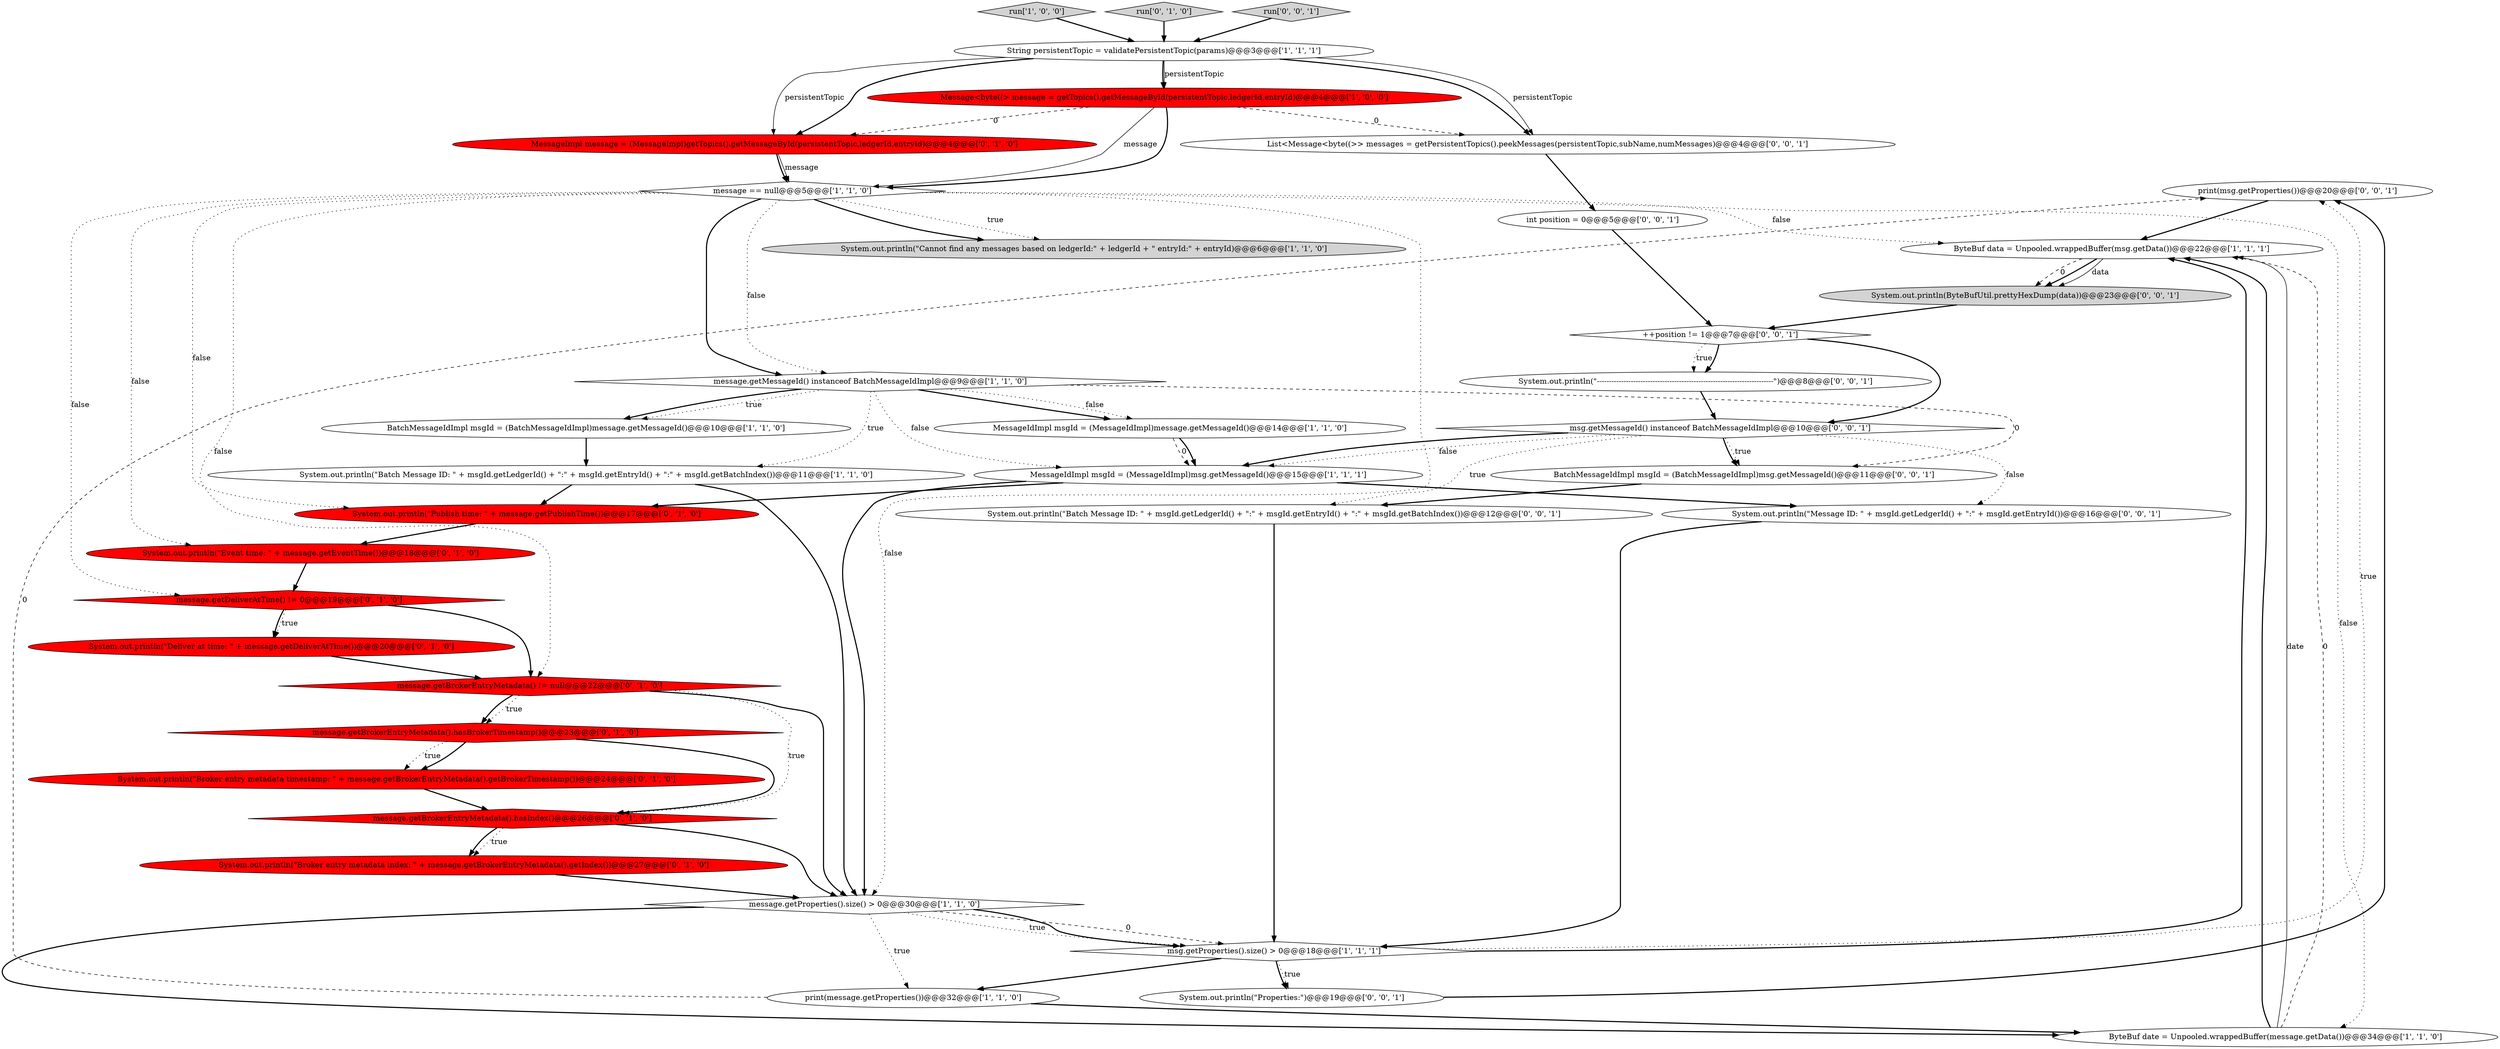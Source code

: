 digraph {
31 [style = filled, label = "print(msg.getProperties())@@@20@@@['0', '0', '1']", fillcolor = white, shape = ellipse image = "AAA0AAABBB3BBB"];
1 [style = filled, label = "print(message.getProperties())@@@32@@@['1', '1', '0']", fillcolor = white, shape = ellipse image = "AAA0AAABBB1BBB"];
10 [style = filled, label = "msg.getProperties().size() > 0@@@18@@@['1', '1', '1']", fillcolor = white, shape = diamond image = "AAA0AAABBB1BBB"];
28 [style = filled, label = "System.out.println(\"Batch Message ID: \" + msgId.getLedgerId() + \":\" + msgId.getEntryId() + \":\" + msgId.getBatchIndex())@@@12@@@['0', '0', '1']", fillcolor = white, shape = ellipse image = "AAA0AAABBB3BBB"];
24 [style = filled, label = "message.getDeliverAtTime() != 0@@@19@@@['0', '1', '0']", fillcolor = red, shape = diamond image = "AAA1AAABBB2BBB"];
26 [style = filled, label = "msg.getMessageId() instanceof BatchMessageIdImpl@@@10@@@['0', '0', '1']", fillcolor = white, shape = diamond image = "AAA0AAABBB3BBB"];
23 [style = filled, label = "System.out.println(\"Broker entry metadata index: \" + message.getBrokerEntryMetadata().getIndex())@@@27@@@['0', '1', '0']", fillcolor = red, shape = ellipse image = "AAA1AAABBB2BBB"];
22 [style = filled, label = "message.getBrokerEntryMetadata() != null@@@22@@@['0', '1', '0']", fillcolor = red, shape = diamond image = "AAA1AAABBB2BBB"];
25 [style = filled, label = "System.out.println(\"Deliver at time: \" + message.getDeliverAtTime())@@@20@@@['0', '1', '0']", fillcolor = red, shape = ellipse image = "AAA1AAABBB2BBB"];
8 [style = filled, label = "MessageIdImpl msgId = (MessageIdImpl)msg.getMessageId()@@@15@@@['1', '1', '1']", fillcolor = white, shape = ellipse image = "AAA0AAABBB1BBB"];
27 [style = filled, label = "List<Message<byte((>> messages = getPersistentTopics().peekMessages(persistentTopic,subName,numMessages)@@@4@@@['0', '0', '1']", fillcolor = white, shape = ellipse image = "AAA0AAABBB3BBB"];
6 [style = filled, label = "message.getProperties().size() > 0@@@30@@@['1', '1', '0']", fillcolor = white, shape = diamond image = "AAA0AAABBB1BBB"];
16 [style = filled, label = "System.out.println(\"Event time: \" + message.getEventTime())@@@18@@@['0', '1', '0']", fillcolor = red, shape = ellipse image = "AAA1AAABBB2BBB"];
36 [style = filled, label = "System.out.println(\"Properties:\")@@@19@@@['0', '0', '1']", fillcolor = white, shape = ellipse image = "AAA0AAABBB3BBB"];
7 [style = filled, label = "run['1', '0', '0']", fillcolor = lightgray, shape = diamond image = "AAA0AAABBB1BBB"];
4 [style = filled, label = "ByteBuf data = Unpooled.wrappedBuffer(msg.getData())@@@22@@@['1', '1', '1']", fillcolor = white, shape = ellipse image = "AAA0AAABBB1BBB"];
5 [style = filled, label = "message.getMessageId() instanceof BatchMessageIdImpl@@@9@@@['1', '1', '0']", fillcolor = white, shape = diamond image = "AAA0AAABBB1BBB"];
9 [style = filled, label = "Message<byte((> message = getTopics().getMessageById(persistentTopic,ledgerId,entryId)@@@4@@@['1', '0', '0']", fillcolor = red, shape = ellipse image = "AAA1AAABBB1BBB"];
15 [style = filled, label = "System.out.println(\"Publish time: \" + message.getPublishTime())@@@17@@@['0', '1', '0']", fillcolor = red, shape = ellipse image = "AAA1AAABBB2BBB"];
35 [style = filled, label = "BatchMessageIdImpl msgId = (BatchMessageIdImpl)msg.getMessageId()@@@11@@@['0', '0', '1']", fillcolor = white, shape = ellipse image = "AAA0AAABBB3BBB"];
32 [style = filled, label = "++position != 1@@@7@@@['0', '0', '1']", fillcolor = white, shape = diamond image = "AAA0AAABBB3BBB"];
18 [style = filled, label = "run['0', '1', '0']", fillcolor = lightgray, shape = diamond image = "AAA0AAABBB2BBB"];
20 [style = filled, label = "MessageImpl message = (MessageImpl)getTopics().getMessageById(persistentTopic,ledgerId,entryId)@@@4@@@['0', '1', '0']", fillcolor = red, shape = ellipse image = "AAA1AAABBB2BBB"];
0 [style = filled, label = "BatchMessageIdImpl msgId = (BatchMessageIdImpl)message.getMessageId()@@@10@@@['1', '1', '0']", fillcolor = white, shape = ellipse image = "AAA0AAABBB1BBB"];
12 [style = filled, label = "message == null@@@5@@@['1', '1', '0']", fillcolor = white, shape = diamond image = "AAA0AAABBB1BBB"];
29 [style = filled, label = "System.out.println(\"-------------------------------------------------------------------------\")@@@8@@@['0', '0', '1']", fillcolor = white, shape = ellipse image = "AAA0AAABBB3BBB"];
3 [style = filled, label = "String persistentTopic = validatePersistentTopic(params)@@@3@@@['1', '1', '1']", fillcolor = white, shape = ellipse image = "AAA0AAABBB1BBB"];
13 [style = filled, label = "MessageIdImpl msgId = (MessageIdImpl)message.getMessageId()@@@14@@@['1', '1', '0']", fillcolor = white, shape = ellipse image = "AAA0AAABBB1BBB"];
34 [style = filled, label = "int position = 0@@@5@@@['0', '0', '1']", fillcolor = white, shape = ellipse image = "AAA0AAABBB3BBB"];
33 [style = filled, label = "System.out.println(ByteBufUtil.prettyHexDump(data))@@@23@@@['0', '0', '1']", fillcolor = lightgray, shape = ellipse image = "AAA0AAABBB3BBB"];
21 [style = filled, label = "System.out.println(\"Broker entry metadata timestamp: \" + message.getBrokerEntryMetadata().getBrokerTimestamp())@@@24@@@['0', '1', '0']", fillcolor = red, shape = ellipse image = "AAA1AAABBB2BBB"];
11 [style = filled, label = "ByteBuf date = Unpooled.wrappedBuffer(message.getData())@@@34@@@['1', '1', '0']", fillcolor = white, shape = ellipse image = "AAA0AAABBB1BBB"];
14 [style = filled, label = "System.out.println(\"Batch Message ID: \" + msgId.getLedgerId() + \":\" + msgId.getEntryId() + \":\" + msgId.getBatchIndex())@@@11@@@['1', '1', '0']", fillcolor = white, shape = ellipse image = "AAA0AAABBB1BBB"];
37 [style = filled, label = "run['0', '0', '1']", fillcolor = lightgray, shape = diamond image = "AAA0AAABBB3BBB"];
17 [style = filled, label = "message.getBrokerEntryMetadata().hasIndex()@@@26@@@['0', '1', '0']", fillcolor = red, shape = diamond image = "AAA1AAABBB2BBB"];
2 [style = filled, label = "System.out.println(\"Cannot find any messages based on ledgerId:\" + ledgerId + \" entryId:\" + entryId)@@@6@@@['1', '1', '0']", fillcolor = lightgray, shape = ellipse image = "AAA0AAABBB1BBB"];
30 [style = filled, label = "System.out.println(\"Message ID: \" + msgId.getLedgerId() + \":\" + msgId.getEntryId())@@@16@@@['0', '0', '1']", fillcolor = white, shape = ellipse image = "AAA0AAABBB3BBB"];
19 [style = filled, label = "message.getBrokerEntryMetadata().hasBrokerTimestamp()@@@23@@@['0', '1', '0']", fillcolor = red, shape = diamond image = "AAA1AAABBB2BBB"];
8->30 [style = bold, label=""];
18->3 [style = bold, label=""];
12->5 [style = bold, label=""];
11->4 [style = solid, label="date"];
25->22 [style = bold, label=""];
24->25 [style = dotted, label="true"];
12->6 [style = dotted, label="false"];
10->31 [style = dotted, label="true"];
6->1 [style = dotted, label="true"];
9->27 [style = dashed, label="0"];
8->6 [style = bold, label=""];
4->33 [style = solid, label="data"];
4->33 [style = dashed, label="0"];
37->3 [style = bold, label=""];
3->27 [style = bold, label=""];
12->2 [style = bold, label=""];
20->12 [style = solid, label="message"];
0->14 [style = bold, label=""];
26->8 [style = dotted, label="false"];
13->8 [style = dashed, label="0"];
5->35 [style = dashed, label="0"];
5->0 [style = bold, label=""];
12->22 [style = dotted, label="false"];
26->28 [style = dotted, label="true"];
6->11 [style = bold, label=""];
26->35 [style = bold, label=""];
34->32 [style = bold, label=""];
11->4 [style = dashed, label="0"];
3->20 [style = solid, label="persistentTopic"];
22->19 [style = dotted, label="true"];
1->31 [style = dashed, label="0"];
36->31 [style = bold, label=""];
12->2 [style = dotted, label="true"];
31->4 [style = bold, label=""];
19->21 [style = dotted, label="true"];
32->26 [style = bold, label=""];
17->23 [style = dotted, label="true"];
1->11 [style = bold, label=""];
29->26 [style = bold, label=""];
35->28 [style = bold, label=""];
12->24 [style = dotted, label="false"];
9->12 [style = solid, label="message"];
30->10 [style = bold, label=""];
3->27 [style = solid, label="persistentTopic"];
14->15 [style = bold, label=""];
10->1 [style = bold, label=""];
14->6 [style = bold, label=""];
22->6 [style = bold, label=""];
8->15 [style = bold, label=""];
22->19 [style = bold, label=""];
17->6 [style = bold, label=""];
12->4 [style = dotted, label="false"];
16->24 [style = bold, label=""];
11->4 [style = bold, label=""];
26->8 [style = bold, label=""];
19->17 [style = bold, label=""];
5->0 [style = dotted, label="true"];
4->33 [style = bold, label=""];
17->23 [style = bold, label=""];
6->10 [style = dashed, label="0"];
3->9 [style = bold, label=""];
6->10 [style = dotted, label="true"];
5->13 [style = dotted, label="false"];
27->34 [style = bold, label=""];
24->25 [style = bold, label=""];
5->13 [style = bold, label=""];
6->10 [style = bold, label=""];
23->6 [style = bold, label=""];
33->32 [style = bold, label=""];
9->12 [style = bold, label=""];
32->29 [style = dotted, label="true"];
26->35 [style = dotted, label="true"];
5->8 [style = dotted, label="false"];
19->21 [style = bold, label=""];
9->20 [style = dashed, label="0"];
5->14 [style = dotted, label="true"];
12->11 [style = dotted, label="false"];
28->10 [style = bold, label=""];
12->15 [style = dotted, label="false"];
15->16 [style = bold, label=""];
24->22 [style = bold, label=""];
7->3 [style = bold, label=""];
10->36 [style = bold, label=""];
12->5 [style = dotted, label="false"];
32->29 [style = bold, label=""];
12->16 [style = dotted, label="false"];
10->36 [style = dotted, label="true"];
26->30 [style = dotted, label="false"];
3->20 [style = bold, label=""];
20->12 [style = bold, label=""];
10->4 [style = bold, label=""];
22->17 [style = dotted, label="true"];
3->9 [style = solid, label="persistentTopic"];
13->8 [style = bold, label=""];
21->17 [style = bold, label=""];
}
